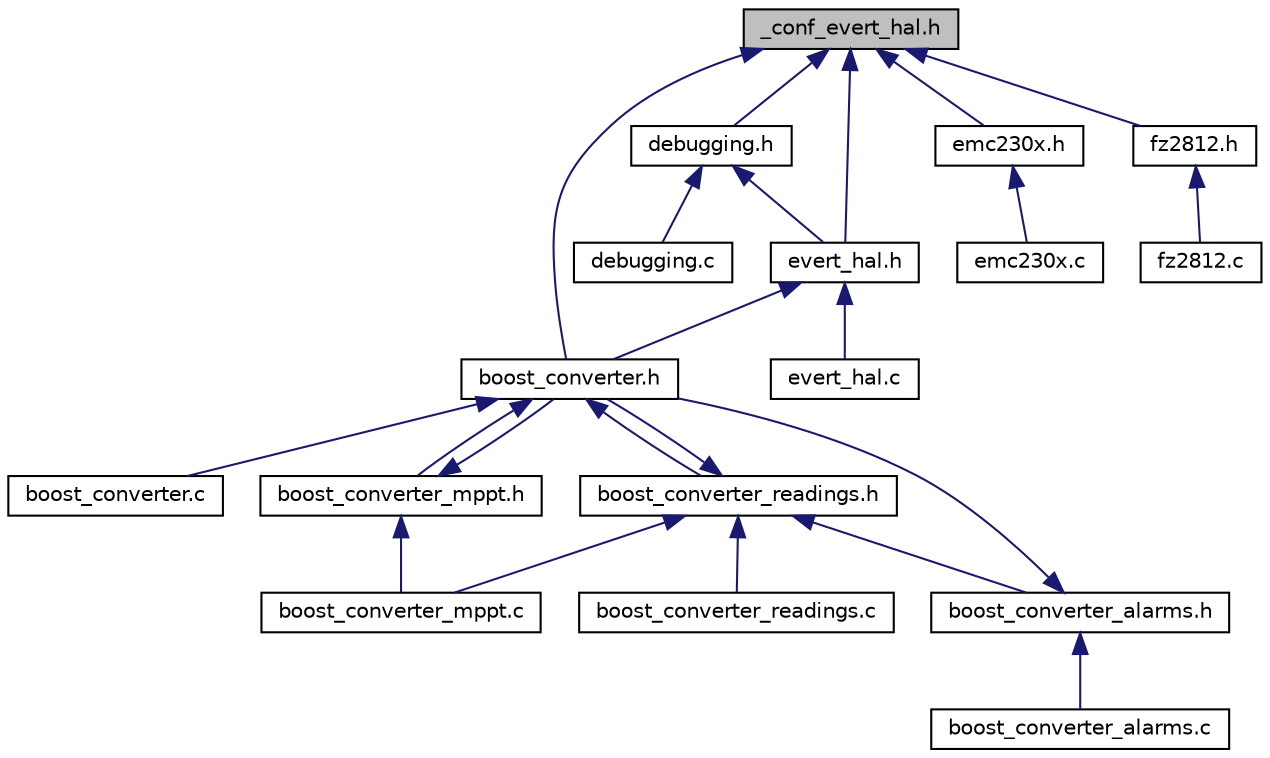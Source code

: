 digraph "_conf_evert_hal.h"
{
 // LATEX_PDF_SIZE
  edge [fontname="Helvetica",fontsize="10",labelfontname="Helvetica",labelfontsize="10"];
  node [fontname="Helvetica",fontsize="10",shape=record];
  Node1 [label="_conf_evert_hal.h",height=0.2,width=0.4,color="black", fillcolor="grey75", style="filled", fontcolor="black",tooltip=" "];
  Node1 -> Node2 [dir="back",color="midnightblue",fontsize="10",style="solid"];
  Node2 [label="boost_converter.h",height=0.2,width=0.4,color="black", fillcolor="white", style="filled",URL="$boost__converter_8h.html",tooltip="Functions and control loops for the boost converter."];
  Node2 -> Node3 [dir="back",color="midnightblue",fontsize="10",style="solid"];
  Node3 [label="boost_converter.c",height=0.2,width=0.4,color="black", fillcolor="white", style="filled",URL="$boost__converter_8c.html",tooltip="Functions and control loops for the boost converter."];
  Node2 -> Node4 [dir="back",color="midnightblue",fontsize="10",style="solid"];
  Node4 [label="boost_converter_mppt.h",height=0.2,width=0.4,color="black", fillcolor="white", style="filled",URL="$boost__converter__mppt_8h.html",tooltip=" "];
  Node4 -> Node2 [dir="back",color="midnightblue",fontsize="10",style="solid"];
  Node4 -> Node5 [dir="back",color="midnightblue",fontsize="10",style="solid"];
  Node5 [label="boost_converter_mppt.c",height=0.2,width=0.4,color="black", fillcolor="white", style="filled",URL="$boost__converter__mppt_8c.html",tooltip=" "];
  Node2 -> Node6 [dir="back",color="midnightblue",fontsize="10",style="solid"];
  Node6 [label="boost_converter_readings.h",height=0.2,width=0.4,color="black", fillcolor="white", style="filled",URL="$boost__converter__readings_8h.html",tooltip="ADC readings and filtering for the Evert Boost Converter."];
  Node6 -> Node2 [dir="back",color="midnightblue",fontsize="10",style="solid"];
  Node6 -> Node7 [dir="back",color="midnightblue",fontsize="10",style="solid"];
  Node7 [label="boost_converter_alarms.h",height=0.2,width=0.4,color="black", fillcolor="white", style="filled",URL="$boost__converter__alarms_8h.html",tooltip=" "];
  Node7 -> Node2 [dir="back",color="midnightblue",fontsize="10",style="solid"];
  Node7 -> Node8 [dir="back",color="midnightblue",fontsize="10",style="solid"];
  Node8 [label="boost_converter_alarms.c",height=0.2,width=0.4,color="black", fillcolor="white", style="filled",URL="$boost__converter__alarms_8c.html",tooltip=" "];
  Node6 -> Node5 [dir="back",color="midnightblue",fontsize="10",style="solid"];
  Node6 -> Node9 [dir="back",color="midnightblue",fontsize="10",style="solid"];
  Node9 [label="boost_converter_readings.c",height=0.2,width=0.4,color="black", fillcolor="white", style="filled",URL="$boost__converter__readings_8c.html",tooltip=" "];
  Node1 -> Node10 [dir="back",color="midnightblue",fontsize="10",style="solid"];
  Node10 [label="debugging.h",height=0.2,width=0.4,color="black", fillcolor="white", style="filled",URL="$debugging_8h.html",tooltip=" "];
  Node10 -> Node11 [dir="back",color="midnightblue",fontsize="10",style="solid"];
  Node11 [label="debugging.c",height=0.2,width=0.4,color="black", fillcolor="white", style="filled",URL="$debugging_8c.html",tooltip=" "];
  Node10 -> Node12 [dir="back",color="midnightblue",fontsize="10",style="solid"];
  Node12 [label="evert_hal.h",height=0.2,width=0.4,color="black", fillcolor="white", style="filled",URL="$evert__hal_8h.html",tooltip=" "];
  Node12 -> Node2 [dir="back",color="midnightblue",fontsize="10",style="solid"];
  Node12 -> Node13 [dir="back",color="midnightblue",fontsize="10",style="solid"];
  Node13 [label="evert_hal.c",height=0.2,width=0.4,color="black", fillcolor="white", style="filled",URL="$evert__hal_8c.html",tooltip=" "];
  Node1 -> Node14 [dir="back",color="midnightblue",fontsize="10",style="solid"];
  Node14 [label="emc230x.h",height=0.2,width=0.4,color="black", fillcolor="white", style="filled",URL="$emc230x_8h.html",tooltip=" "];
  Node14 -> Node15 [dir="back",color="midnightblue",fontsize="10",style="solid"];
  Node15 [label="emc230x.c",height=0.2,width=0.4,color="black", fillcolor="white", style="filled",URL="$emc230x_8c.html",tooltip=" "];
  Node1 -> Node12 [dir="back",color="midnightblue",fontsize="10",style="solid"];
  Node1 -> Node16 [dir="back",color="midnightblue",fontsize="10",style="solid"];
  Node16 [label="fz2812.h",height=0.2,width=0.4,color="black", fillcolor="white", style="filled",URL="$fz2812_8h.html",tooltip=" "];
  Node16 -> Node17 [dir="back",color="midnightblue",fontsize="10",style="solid"];
  Node17 [label="fz2812.c",height=0.2,width=0.4,color="black", fillcolor="white", style="filled",URL="$fz2812_8c.html",tooltip=" "];
}
